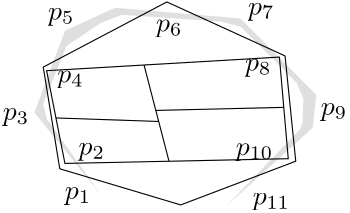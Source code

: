 <?xml version="1.0"?>
<!DOCTYPE ipe SYSTEM "ipe.dtd">
<ipe version="70000" creator="ipe6upgrade">
<info created="D:20061204111117" modified="D:20080513073518"/>
<ipestyle name="ipe6">
<color name="red" value="1 0 0"/>
<color name="green" value="0 1 0"/>
<color name="blue" value="0 0 1"/>
<color name="yellow" value="1 1 0"/>
<color name="gray1" value="0.125"/>
<color name="gray2" value="0.25"/>
<color name="gray3" value="0.375"/>
<color name="gray4" value="0.5"/>
<color name="gray5" value="0.625"/>
<color name="gray6" value="0.75"/>
<color name="gray7" value="0.875"/>
<dashstyle name="dashed" value="[4] 0"/>
<dashstyle name="dotted" value="[1 3] 0"/>
<dashstyle name="dash dotted" value="[4 2 1 2] 0"/>
<dashstyle name="dash dot dotted" value="[4 2 1 2 1 2] 0"/>
<pen name="heavier" value="0.8"/>
<pen name="fat" value="1.2"/>
<pen name="ultrafat" value="2"/>
<textsize name="large" value="\large"/>
<textsize name="Large" value="\Large"/>
<textsize name="LARGE" value="\LARGE"/>
<textsize name="huge" value="\huge"/>
<textsize name="Huge" value="\Huge"/>
<textsize name="small" value="\small"/>
<textsize name="footnote" value="\footnotesize"/>
<textsize name="tiny" value="\tiny"/>
<symbolsize name="small" value="2"/>
<symbolsize name="tiny" value="1.1"/>
<symbolsize name="large" value="5"/>
<arrowsize name="small" value="5"/>
<arrowsize name="tiny" value="3"/>
<arrowsize name="large" value="10"/>
<symbol name="mark/circle(sx)" transformations="translations">
<path fill="sym-stroke">
0.6 0 0 0.6 0 0 e 0.4 0 0 0.4 0 0 e
</path></symbol>
<symbol name="mark/disk(sx)" transformations="translations">
<path fill="sym-stroke">
0.6 0 0 0.6 0 0 e
</path></symbol>
<symbol name="mark/fdisk(sfx)" transformations="translations">
<group><path fill="sym-stroke" fillrule="eofill">
0.6 0 0 0.6 0 0 e 0.4 0 0 0.4 0 0 e
</path><path fill="sym-fill">
0.4 0 0 0.4 0 0 e
</path></group></symbol>
<symbol name="mark/box(sx)" transformations="translations">
<path fill="sym-stroke" fillrule="eofill">
-0.6 -0.6 m 0.6 -0.6 l 0.6 0.6 l -0.6 0.6 l h -0.4 -0.4 m 0.4 -0.4 l 0.4 0.4 l -0.4 0.4 l h</path></symbol>
<symbol name="mark/square(sx)" transformations="translations">
<path fill="sym-stroke">
-0.6 -0.6 m 0.6 -0.6 l 0.6 0.6 l -0.6 0.6 l h</path></symbol>
<symbol name="mark/fsquare(sfx)" transformations="translations">
<group><path fill="sym-stroke" fillrule="eofill">
-0.6 -0.6 m 0.6 -0.6 l 0.6 0.6 l -0.6 0.6 l h-0.4 -0.4 m 0.4 -0.4 l 0.4 0.4 l -0.4 0.4 l h</path><path fill="sym-fill">
-0.4 -0.4 m 0.4 -0.4 l 0.4 0.4 l -0.4 0.4 l h</path></group></symbol>
<symbol name="mark/cross(sx)" transformations="translations">
<group><path fill="sym-stroke">
-0.43 -0.57 m 0.57 0.43 l 0.43 0.57 l -0.57 -0.43 l h</path><path fill="sym-stroke">
-0.43 0.57 m 0.57 -0.43 l 0.43 -0.57 l -0.57 0.43 l h</path>
</group></symbol>
<textstyle name="center" begin="\begin{center}"
end="\end{center}"/>
<textstyle name="itemize" begin="\begin{itemize}"
end="\end{itemize}"/>
<textstyle name="item" begin="\begin{itemize}\item{}"
end="\end{itemize}"/>
</ipestyle>
<page>
<layer name="alpha"/>
<view layers="alpha" active="alpha"/>
<path layer="alpha" pen="normal" matrix="0.6 0 0 0.6 99.5584 92.8952" fill="gray7">
278.874 170.677 m
331.335 218.32 l
333.476 238.126 l
287.974 283.896 l
212.762 290.32 l
182.784 276.669 l
164.316 227.42 l
204.465 177.903 l
171.81 223.673 l
169.669 232.773 l
183.587 267.301 l
204.197 281.219 l
216.777 286.037 l
276.465 282.022 l
288.242 278.81 l
321.699 245.353 l
325.714 235.717 l
325.178 221.264 l
323.572 217.249 l
h
</path>
<path stroke="black" pen="normal" matrix="0.6 0 0 0.6 99.5584 92.8952">
314.74 261.413 m
243.81 293.799 l
169.669 254.721 l
179.572 193.695 l
252.108 172.015 l
321.164 198.245 l
h
</path>
<text stroke="black" matrix="1 0 0 1 -3.66412 0.732824" pos="212.804 195.597" type="label" transformations="translations" width="9.482" valign="bottom" size="normal">$p_1$</text>
<text stroke="black" matrix="1 0 0 1 -1.64885 -2.19847" pos="215.736 214.467" type="label" transformations="translations" width="9.482" valign="bottom" size="normal">$p_2$</text>
<text stroke="black" matrix="1 0 0 1 1.64885 -2.56489" pos="185.14 227.291" type="label" transformations="translations" width="9.482" valign="bottom" size="normal">$p_3$</text>
<text stroke="black" matrix="1 0 0 1 -0.549618 -1.64885" pos="206.942 239.933" type="label" transformations="translations" width="9.482" valign="bottom" size="normal">$p_4$</text>
<text stroke="black" matrix="1 0 0 1 0.916031 -4.21374" pos="202.178 265.032" type="label" transformations="translations" width="9.482" valign="bottom" size="normal">$p_5$</text>
<text stroke="black" matrix="1 0 0 1 -1.09924 -0.732824" pos="243.033 257.337" type="label" transformations="translations" width="9.482" valign="bottom" size="normal">$p_6$</text>
<text stroke="black" matrix="1 0 0 1 -1.28244 -1.46565" pos="276.377 264.116" type="label" transformations="translations" width="9.482" valign="bottom" size="normal">$p_7$</text>
<text stroke="black" matrix="1 0 0 1 -3.84733 -0.916031" pos="277.843 243.414" type="label" transformations="translations" width="9.482" valign="bottom" size="normal">$p_8$</text>
<text stroke="black" matrix="1 0 0 1 0.549618 -5.49618" pos="300.743 232.055" type="label" transformations="translations" width="9.482" valign="bottom" size="normal">$p_9$</text>
<text stroke="black" matrix="1 0 0 1 -5.12977 -1.28244" pos="275.827 213.368" type="label" transformations="translations" width="13.453" valign="bottom" size="normal">$p_{10}$</text>
<text stroke="black" matrix="1 0 0 1 3.48092 0.732824" pos="273.262 193.582" type="label" transformations="translations" width="13.453" valign="bottom" size="normal">$p_{11}$</text>
<path stroke="black" pen="normal">
286.367 249.328 m
202.569 244.436 l
209.162 211.044 l
289.558 212.746 l
h
</path>
<path stroke="black" pen="normal">
237.642 246.483 m
246.628 211.837 l
</path>
<path stroke="black" pen="normal">
205.929 227.415 m
242.917 226.145 l
</path>
<path stroke="black" pen="normal">
241.885 230.123 m
287.946 231.23 l
</path>
</page>
</ipe>
